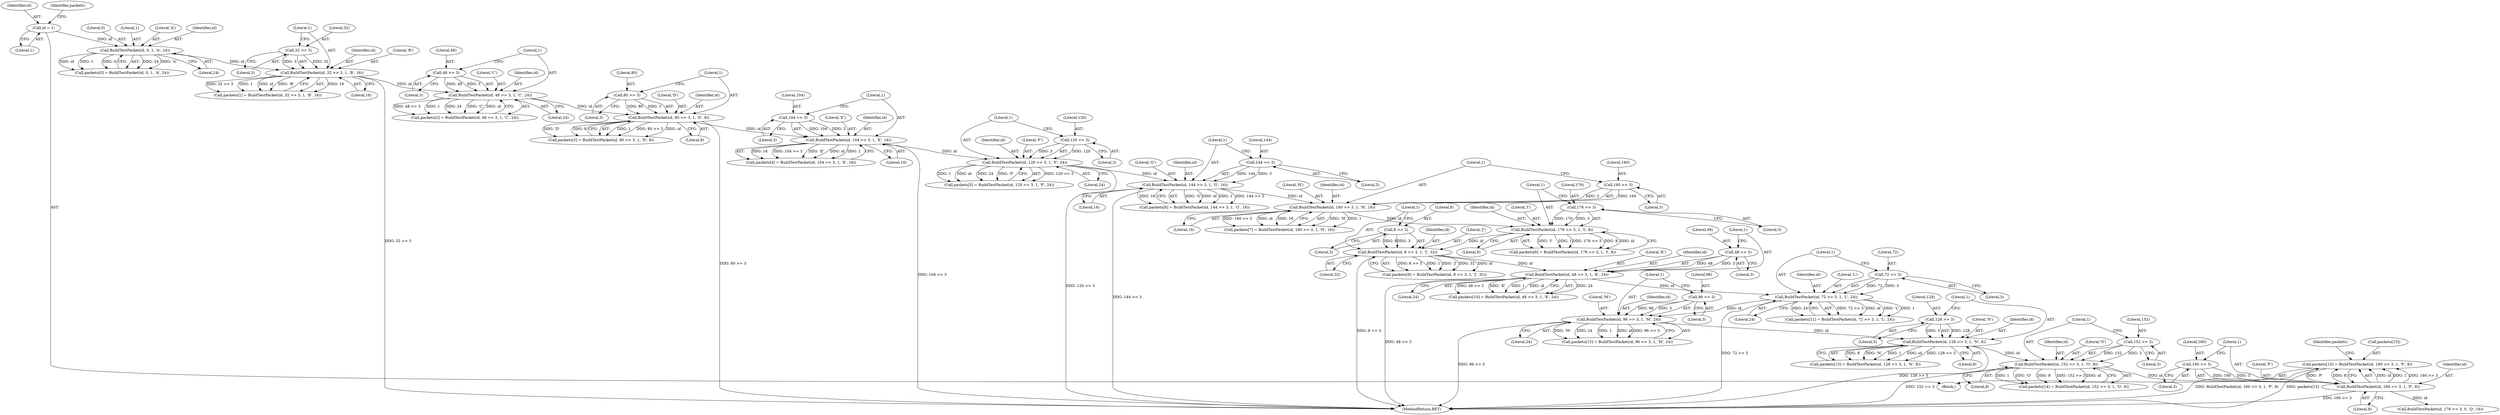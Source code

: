 digraph "0_suricata_4a04f814b15762eb446a5ead4d69d021512df6f8_1@array" {
"1000322" [label="(Call,packets[15] = BuildTestPacket(id, 160 >> 3, 1, 'P', 8))"];
"1000326" [label="(Call,BuildTestPacket(id, 160 >> 3, 1, 'P', 8))"];
"1000314" [label="(Call,BuildTestPacket(id, 152 >> 3, 1, 'O', 8))"];
"1000302" [label="(Call,BuildTestPacket(id, 128 >> 3, 1, 'N', 8))"];
"1000290" [label="(Call,BuildTestPacket(id, 96 >> 3, 1, 'M', 24))"];
"1000278" [label="(Call,BuildTestPacket(id, 72 >> 3, 1, 'L', 24))"];
"1000266" [label="(Call,BuildTestPacket(id, 48 >> 3, 1, 'K', 24))"];
"1000254" [label="(Call,BuildTestPacket(id, 8 >> 3, 1, 'J', 32))"];
"1000242" [label="(Call,BuildTestPacket(id, 176 >> 3, 1, 'I', 8))"];
"1000230" [label="(Call,BuildTestPacket(id, 160 >> 3, 1, 'H', 16))"];
"1000218" [label="(Call,BuildTestPacket(id, 144 >> 3, 1, 'G', 16))"];
"1000206" [label="(Call,BuildTestPacket(id, 120 >> 3, 1, 'F', 24))"];
"1000194" [label="(Call,BuildTestPacket(id, 104 >> 3, 1, 'E', 16))"];
"1000182" [label="(Call,BuildTestPacket(id, 80 >> 3, 1, 'D', 8))"];
"1000170" [label="(Call,BuildTestPacket(id, 48 >> 3, 1, 'C', 24))"];
"1000158" [label="(Call,BuildTestPacket(id, 32 >> 3, 1, 'B', 16))"];
"1000148" [label="(Call,BuildTestPacket(id, 0, 1, 'A', 24))"];
"1000135" [label="(Call,id = 1)"];
"1000160" [label="(Call,32 >> 3)"];
"1000172" [label="(Call,48 >> 3)"];
"1000184" [label="(Call,80 >> 3)"];
"1000196" [label="(Call,104 >> 3)"];
"1000208" [label="(Call,120 >> 3)"];
"1000220" [label="(Call,144 >> 3)"];
"1000232" [label="(Call,160 >> 3)"];
"1000244" [label="(Call,176 >> 3)"];
"1000256" [label="(Call,8 >> 3)"];
"1000268" [label="(Call,48 >> 3)"];
"1000280" [label="(Call,72 >> 3)"];
"1000292" [label="(Call,96 >> 3)"];
"1000304" [label="(Call,128 >> 3)"];
"1000316" [label="(Call,152 >> 3)"];
"1000328" [label="(Call,160 >> 3)"];
"1000249" [label="(Literal,8)"];
"1000189" [label="(Literal,8)"];
"1000326" [label="(Call,BuildTestPacket(id, 160 >> 3, 1, 'P', 8))"];
"1000274" [label="(Call,packets[11] = BuildTestPacket(id, 72 >> 3, 1, 'L', 24))"];
"1000308" [label="(Literal,'N')"];
"1000199" [label="(Literal,1)"];
"1000243" [label="(Identifier,id)"];
"1000235" [label="(Literal,1)"];
"1000197" [label="(Literal,104)"];
"1000298" [label="(Call,packets[13] = BuildTestPacket(id, 128 >> 3, 1, 'N', 8))"];
"1000295" [label="(Literal,1)"];
"1000286" [label="(Call,packets[12] = BuildTestPacket(id, 96 >> 3, 1, 'M', 24))"];
"1000127" [label="(Block,)"];
"1000293" [label="(Literal,96)"];
"1000207" [label="(Identifier,id)"];
"1000230" [label="(Call,BuildTestPacket(id, 160 >> 3, 1, 'H', 16))"];
"1000304" [label="(Call,128 >> 3)"];
"1000254" [label="(Call,BuildTestPacket(id, 8 >> 3, 1, 'J', 32))"];
"1000137" [label="(Literal,1)"];
"1000176" [label="(Literal,'C')"];
"1000187" [label="(Literal,1)"];
"1000505" [label="(MethodReturn,RET)"];
"1000175" [label="(Literal,1)"];
"1000161" [label="(Literal,32)"];
"1000158" [label="(Call,BuildTestPacket(id, 32 >> 3, 1, 'B', 16))"];
"1000336" [label="(Identifier,packets)"];
"1000218" [label="(Call,BuildTestPacket(id, 144 >> 3, 1, 'G', 16))"];
"1000271" [label="(Literal,1)"];
"1000330" [label="(Literal,3)"];
"1000154" [label="(Call,packets[1] = BuildTestPacket(id, 32 >> 3, 1, 'B', 16))"];
"1000162" [label="(Literal,3)"];
"1000314" [label="(Call,BuildTestPacket(id, 152 >> 3, 1, 'O', 8))"];
"1000309" [label="(Literal,8)"];
"1000153" [label="(Literal,24)"];
"1000188" [label="(Literal,'D')"];
"1000290" [label="(Call,BuildTestPacket(id, 96 >> 3, 1, 'M', 24))"];
"1000285" [label="(Literal,24)"];
"1000226" [label="(Call,packets[7] = BuildTestPacket(id, 160 >> 3, 1, 'H', 16))"];
"1000307" [label="(Literal,1)"];
"1000206" [label="(Call,BuildTestPacket(id, 120 >> 3, 1, 'F', 24))"];
"1000302" [label="(Call,BuildTestPacket(id, 128 >> 3, 1, 'N', 8))"];
"1000182" [label="(Call,BuildTestPacket(id, 80 >> 3, 1, 'D', 8))"];
"1000232" [label="(Call,160 >> 3)"];
"1000136" [label="(Identifier,id)"];
"1000297" [label="(Literal,24)"];
"1000144" [label="(Call,packets[0] = BuildTestPacket(id, 0, 1, 'A', 24))"];
"1000266" [label="(Call,BuildTestPacket(id, 48 >> 3, 1, 'K', 24))"];
"1000212" [label="(Literal,'F')"];
"1000174" [label="(Literal,3)"];
"1000256" [label="(Call,8 >> 3)"];
"1000236" [label="(Literal,'H')"];
"1000178" [label="(Call,packets[3] = BuildTestPacket(id, 80 >> 3, 1, 'D', 8))"];
"1000319" [label="(Literal,1)"];
"1000255" [label="(Identifier,id)"];
"1000323" [label="(Call,packets[15])"];
"1000173" [label="(Literal,48)"];
"1000322" [label="(Call,packets[15] = BuildTestPacket(id, 160 >> 3, 1, 'P', 8))"];
"1000150" [label="(Literal,0)"];
"1000200" [label="(Literal,'E')"];
"1000159" [label="(Identifier,id)"];
"1000165" [label="(Literal,16)"];
"1000246" [label="(Literal,3)"];
"1000238" [label="(Call,packets[8] = BuildTestPacket(id, 176 >> 3, 1, 'I', 8))"];
"1000224" [label="(Literal,'G')"];
"1000231" [label="(Identifier,id)"];
"1000259" [label="(Literal,1)"];
"1000172" [label="(Call,48 >> 3)"];
"1000222" [label="(Literal,3)"];
"1000280" [label="(Call,72 >> 3)"];
"1000201" [label="(Literal,16)"];
"1000234" [label="(Literal,3)"];
"1000209" [label="(Literal,120)"];
"1000329" [label="(Literal,160)"];
"1000164" [label="(Literal,'B')"];
"1000160" [label="(Call,32 >> 3)"];
"1000140" [label="(Identifier,packets)"];
"1000292" [label="(Call,96 >> 3)"];
"1000268" [label="(Call,48 >> 3)"];
"1000184" [label="(Call,80 >> 3)"];
"1000279" [label="(Identifier,id)"];
"1000244" [label="(Call,176 >> 3)"];
"1000315" [label="(Identifier,id)"];
"1000332" [label="(Literal,'P')"];
"1000237" [label="(Literal,16)"];
"1000151" [label="(Literal,1)"];
"1000221" [label="(Literal,144)"];
"1000166" [label="(Call,packets[2] = BuildTestPacket(id, 48 >> 3, 1, 'C', 24))"];
"1000270" [label="(Literal,3)"];
"1000328" [label="(Call,160 >> 3)"];
"1000190" [label="(Call,packets[4] = BuildTestPacket(id, 104 >> 3, 1, 'E', 16))"];
"1000186" [label="(Literal,3)"];
"1000208" [label="(Call,120 >> 3)"];
"1000320" [label="(Literal,'O')"];
"1000257" [label="(Literal,8)"];
"1000211" [label="(Literal,1)"];
"1000272" [label="(Literal,'K')"];
"1000294" [label="(Literal,3)"];
"1000198" [label="(Literal,3)"];
"1000310" [label="(Call,packets[14] = BuildTestPacket(id, 152 >> 3, 1, 'O', 8))"];
"1000195" [label="(Identifier,id)"];
"1000183" [label="(Identifier,id)"];
"1000210" [label="(Literal,3)"];
"1000317" [label="(Literal,152)"];
"1000214" [label="(Call,packets[6] = BuildTestPacket(id, 144 >> 3, 1, 'G', 16))"];
"1000185" [label="(Literal,80)"];
"1000177" [label="(Literal,24)"];
"1000233" [label="(Literal,160)"];
"1000296" [label="(Literal,'M')"];
"1000316" [label="(Call,152 >> 3)"];
"1000202" [label="(Call,packets[5] = BuildTestPacket(id, 120 >> 3, 1, 'F', 24))"];
"1000171" [label="(Identifier,id)"];
"1000248" [label="(Literal,'I')"];
"1000338" [label="(Call,BuildTestPacket(id, 176 >> 3, 0, 'Q', 16))"];
"1000305" [label="(Literal,128)"];
"1000327" [label="(Identifier,id)"];
"1000283" [label="(Literal,1)"];
"1000247" [label="(Literal,1)"];
"1000220" [label="(Call,144 >> 3)"];
"1000219" [label="(Identifier,id)"];
"1000267" [label="(Identifier,id)"];
"1000170" [label="(Call,BuildTestPacket(id, 48 >> 3, 1, 'C', 24))"];
"1000291" [label="(Identifier,id)"];
"1000163" [label="(Literal,1)"];
"1000223" [label="(Literal,1)"];
"1000303" [label="(Identifier,id)"];
"1000278" [label="(Call,BuildTestPacket(id, 72 >> 3, 1, 'L', 24))"];
"1000242" [label="(Call,BuildTestPacket(id, 176 >> 3, 1, 'I', 8))"];
"1000333" [label="(Literal,8)"];
"1000194" [label="(Call,BuildTestPacket(id, 104 >> 3, 1, 'E', 16))"];
"1000196" [label="(Call,104 >> 3)"];
"1000225" [label="(Literal,16)"];
"1000284" [label="(Literal,'L')"];
"1000213" [label="(Literal,24)"];
"1000258" [label="(Literal,3)"];
"1000135" [label="(Call,id = 1)"];
"1000260" [label="(Literal,'J')"];
"1000262" [label="(Call,packets[10] = BuildTestPacket(id, 48 >> 3, 1, 'K', 24))"];
"1000152" [label="(Literal,'A')"];
"1000318" [label="(Literal,3)"];
"1000281" [label="(Literal,72)"];
"1000306" [label="(Literal,3)"];
"1000269" [label="(Literal,48)"];
"1000282" [label="(Literal,3)"];
"1000149" [label="(Identifier,id)"];
"1000273" [label="(Literal,24)"];
"1000261" [label="(Literal,32)"];
"1000321" [label="(Literal,8)"];
"1000245" [label="(Literal,176)"];
"1000250" [label="(Call,packets[9] = BuildTestPacket(id, 8 >> 3, 1, 'J', 32))"];
"1000148" [label="(Call,BuildTestPacket(id, 0, 1, 'A', 24))"];
"1000331" [label="(Literal,1)"];
"1000322" -> "1000127"  [label="AST: "];
"1000322" -> "1000326"  [label="CFG: "];
"1000323" -> "1000322"  [label="AST: "];
"1000326" -> "1000322"  [label="AST: "];
"1000336" -> "1000322"  [label="CFG: "];
"1000322" -> "1000505"  [label="DDG: BuildTestPacket(id, 160 >> 3, 1, 'P', 8)"];
"1000322" -> "1000505"  [label="DDG: packets[15]"];
"1000326" -> "1000322"  [label="DDG: id"];
"1000326" -> "1000322"  [label="DDG: 1"];
"1000326" -> "1000322"  [label="DDG: 160 >> 3"];
"1000326" -> "1000322"  [label="DDG: 'P'"];
"1000326" -> "1000322"  [label="DDG: 8"];
"1000326" -> "1000333"  [label="CFG: "];
"1000327" -> "1000326"  [label="AST: "];
"1000328" -> "1000326"  [label="AST: "];
"1000331" -> "1000326"  [label="AST: "];
"1000332" -> "1000326"  [label="AST: "];
"1000333" -> "1000326"  [label="AST: "];
"1000326" -> "1000505"  [label="DDG: 160 >> 3"];
"1000314" -> "1000326"  [label="DDG: id"];
"1000328" -> "1000326"  [label="DDG: 160"];
"1000328" -> "1000326"  [label="DDG: 3"];
"1000326" -> "1000338"  [label="DDG: id"];
"1000314" -> "1000310"  [label="AST: "];
"1000314" -> "1000321"  [label="CFG: "];
"1000315" -> "1000314"  [label="AST: "];
"1000316" -> "1000314"  [label="AST: "];
"1000319" -> "1000314"  [label="AST: "];
"1000320" -> "1000314"  [label="AST: "];
"1000321" -> "1000314"  [label="AST: "];
"1000310" -> "1000314"  [label="CFG: "];
"1000314" -> "1000505"  [label="DDG: 152 >> 3"];
"1000314" -> "1000310"  [label="DDG: 1"];
"1000314" -> "1000310"  [label="DDG: 'O'"];
"1000314" -> "1000310"  [label="DDG: 8"];
"1000314" -> "1000310"  [label="DDG: 152 >> 3"];
"1000314" -> "1000310"  [label="DDG: id"];
"1000302" -> "1000314"  [label="DDG: id"];
"1000316" -> "1000314"  [label="DDG: 152"];
"1000316" -> "1000314"  [label="DDG: 3"];
"1000302" -> "1000298"  [label="AST: "];
"1000302" -> "1000309"  [label="CFG: "];
"1000303" -> "1000302"  [label="AST: "];
"1000304" -> "1000302"  [label="AST: "];
"1000307" -> "1000302"  [label="AST: "];
"1000308" -> "1000302"  [label="AST: "];
"1000309" -> "1000302"  [label="AST: "];
"1000298" -> "1000302"  [label="CFG: "];
"1000302" -> "1000505"  [label="DDG: 128 >> 3"];
"1000302" -> "1000298"  [label="DDG: 8"];
"1000302" -> "1000298"  [label="DDG: 'N'"];
"1000302" -> "1000298"  [label="DDG: 1"];
"1000302" -> "1000298"  [label="DDG: id"];
"1000302" -> "1000298"  [label="DDG: 128 >> 3"];
"1000290" -> "1000302"  [label="DDG: id"];
"1000304" -> "1000302"  [label="DDG: 128"];
"1000304" -> "1000302"  [label="DDG: 3"];
"1000290" -> "1000286"  [label="AST: "];
"1000290" -> "1000297"  [label="CFG: "];
"1000291" -> "1000290"  [label="AST: "];
"1000292" -> "1000290"  [label="AST: "];
"1000295" -> "1000290"  [label="AST: "];
"1000296" -> "1000290"  [label="AST: "];
"1000297" -> "1000290"  [label="AST: "];
"1000286" -> "1000290"  [label="CFG: "];
"1000290" -> "1000505"  [label="DDG: 96 >> 3"];
"1000290" -> "1000286"  [label="DDG: 'M'"];
"1000290" -> "1000286"  [label="DDG: 24"];
"1000290" -> "1000286"  [label="DDG: 1"];
"1000290" -> "1000286"  [label="DDG: id"];
"1000290" -> "1000286"  [label="DDG: 96 >> 3"];
"1000278" -> "1000290"  [label="DDG: id"];
"1000292" -> "1000290"  [label="DDG: 96"];
"1000292" -> "1000290"  [label="DDG: 3"];
"1000278" -> "1000274"  [label="AST: "];
"1000278" -> "1000285"  [label="CFG: "];
"1000279" -> "1000278"  [label="AST: "];
"1000280" -> "1000278"  [label="AST: "];
"1000283" -> "1000278"  [label="AST: "];
"1000284" -> "1000278"  [label="AST: "];
"1000285" -> "1000278"  [label="AST: "];
"1000274" -> "1000278"  [label="CFG: "];
"1000278" -> "1000505"  [label="DDG: 72 >> 3"];
"1000278" -> "1000274"  [label="DDG: 72 >> 3"];
"1000278" -> "1000274"  [label="DDG: id"];
"1000278" -> "1000274"  [label="DDG: 'L'"];
"1000278" -> "1000274"  [label="DDG: 1"];
"1000278" -> "1000274"  [label="DDG: 24"];
"1000266" -> "1000278"  [label="DDG: id"];
"1000280" -> "1000278"  [label="DDG: 72"];
"1000280" -> "1000278"  [label="DDG: 3"];
"1000266" -> "1000262"  [label="AST: "];
"1000266" -> "1000273"  [label="CFG: "];
"1000267" -> "1000266"  [label="AST: "];
"1000268" -> "1000266"  [label="AST: "];
"1000271" -> "1000266"  [label="AST: "];
"1000272" -> "1000266"  [label="AST: "];
"1000273" -> "1000266"  [label="AST: "];
"1000262" -> "1000266"  [label="CFG: "];
"1000266" -> "1000505"  [label="DDG: 48 >> 3"];
"1000266" -> "1000262"  [label="DDG: 24"];
"1000266" -> "1000262"  [label="DDG: 48 >> 3"];
"1000266" -> "1000262"  [label="DDG: 'K'"];
"1000266" -> "1000262"  [label="DDG: 1"];
"1000266" -> "1000262"  [label="DDG: id"];
"1000254" -> "1000266"  [label="DDG: id"];
"1000268" -> "1000266"  [label="DDG: 48"];
"1000268" -> "1000266"  [label="DDG: 3"];
"1000254" -> "1000250"  [label="AST: "];
"1000254" -> "1000261"  [label="CFG: "];
"1000255" -> "1000254"  [label="AST: "];
"1000256" -> "1000254"  [label="AST: "];
"1000259" -> "1000254"  [label="AST: "];
"1000260" -> "1000254"  [label="AST: "];
"1000261" -> "1000254"  [label="AST: "];
"1000250" -> "1000254"  [label="CFG: "];
"1000254" -> "1000505"  [label="DDG: 8 >> 3"];
"1000254" -> "1000250"  [label="DDG: 8 >> 3"];
"1000254" -> "1000250"  [label="DDG: 1"];
"1000254" -> "1000250"  [label="DDG: 'J'"];
"1000254" -> "1000250"  [label="DDG: 32"];
"1000254" -> "1000250"  [label="DDG: id"];
"1000242" -> "1000254"  [label="DDG: id"];
"1000256" -> "1000254"  [label="DDG: 8"];
"1000256" -> "1000254"  [label="DDG: 3"];
"1000242" -> "1000238"  [label="AST: "];
"1000242" -> "1000249"  [label="CFG: "];
"1000243" -> "1000242"  [label="AST: "];
"1000244" -> "1000242"  [label="AST: "];
"1000247" -> "1000242"  [label="AST: "];
"1000248" -> "1000242"  [label="AST: "];
"1000249" -> "1000242"  [label="AST: "];
"1000238" -> "1000242"  [label="CFG: "];
"1000242" -> "1000238"  [label="DDG: 'I'"];
"1000242" -> "1000238"  [label="DDG: 1"];
"1000242" -> "1000238"  [label="DDG: 176 >> 3"];
"1000242" -> "1000238"  [label="DDG: 8"];
"1000242" -> "1000238"  [label="DDG: id"];
"1000230" -> "1000242"  [label="DDG: id"];
"1000244" -> "1000242"  [label="DDG: 176"];
"1000244" -> "1000242"  [label="DDG: 3"];
"1000230" -> "1000226"  [label="AST: "];
"1000230" -> "1000237"  [label="CFG: "];
"1000231" -> "1000230"  [label="AST: "];
"1000232" -> "1000230"  [label="AST: "];
"1000235" -> "1000230"  [label="AST: "];
"1000236" -> "1000230"  [label="AST: "];
"1000237" -> "1000230"  [label="AST: "];
"1000226" -> "1000230"  [label="CFG: "];
"1000230" -> "1000226"  [label="DDG: 'H'"];
"1000230" -> "1000226"  [label="DDG: 1"];
"1000230" -> "1000226"  [label="DDG: 160 >> 3"];
"1000230" -> "1000226"  [label="DDG: id"];
"1000230" -> "1000226"  [label="DDG: 16"];
"1000218" -> "1000230"  [label="DDG: id"];
"1000232" -> "1000230"  [label="DDG: 160"];
"1000232" -> "1000230"  [label="DDG: 3"];
"1000218" -> "1000214"  [label="AST: "];
"1000218" -> "1000225"  [label="CFG: "];
"1000219" -> "1000218"  [label="AST: "];
"1000220" -> "1000218"  [label="AST: "];
"1000223" -> "1000218"  [label="AST: "];
"1000224" -> "1000218"  [label="AST: "];
"1000225" -> "1000218"  [label="AST: "];
"1000214" -> "1000218"  [label="CFG: "];
"1000218" -> "1000505"  [label="DDG: 144 >> 3"];
"1000218" -> "1000214"  [label="DDG: 'G'"];
"1000218" -> "1000214"  [label="DDG: id"];
"1000218" -> "1000214"  [label="DDG: 1"];
"1000218" -> "1000214"  [label="DDG: 144 >> 3"];
"1000218" -> "1000214"  [label="DDG: 16"];
"1000206" -> "1000218"  [label="DDG: id"];
"1000220" -> "1000218"  [label="DDG: 144"];
"1000220" -> "1000218"  [label="DDG: 3"];
"1000206" -> "1000202"  [label="AST: "];
"1000206" -> "1000213"  [label="CFG: "];
"1000207" -> "1000206"  [label="AST: "];
"1000208" -> "1000206"  [label="AST: "];
"1000211" -> "1000206"  [label="AST: "];
"1000212" -> "1000206"  [label="AST: "];
"1000213" -> "1000206"  [label="AST: "];
"1000202" -> "1000206"  [label="CFG: "];
"1000206" -> "1000505"  [label="DDG: 120 >> 3"];
"1000206" -> "1000202"  [label="DDG: 120 >> 3"];
"1000206" -> "1000202"  [label="DDG: 1"];
"1000206" -> "1000202"  [label="DDG: id"];
"1000206" -> "1000202"  [label="DDG: 24"];
"1000206" -> "1000202"  [label="DDG: 'F'"];
"1000194" -> "1000206"  [label="DDG: id"];
"1000208" -> "1000206"  [label="DDG: 120"];
"1000208" -> "1000206"  [label="DDG: 3"];
"1000194" -> "1000190"  [label="AST: "];
"1000194" -> "1000201"  [label="CFG: "];
"1000195" -> "1000194"  [label="AST: "];
"1000196" -> "1000194"  [label="AST: "];
"1000199" -> "1000194"  [label="AST: "];
"1000200" -> "1000194"  [label="AST: "];
"1000201" -> "1000194"  [label="AST: "];
"1000190" -> "1000194"  [label="CFG: "];
"1000194" -> "1000505"  [label="DDG: 104 >> 3"];
"1000194" -> "1000190"  [label="DDG: 16"];
"1000194" -> "1000190"  [label="DDG: 104 >> 3"];
"1000194" -> "1000190"  [label="DDG: 'E'"];
"1000194" -> "1000190"  [label="DDG: id"];
"1000194" -> "1000190"  [label="DDG: 1"];
"1000182" -> "1000194"  [label="DDG: id"];
"1000196" -> "1000194"  [label="DDG: 104"];
"1000196" -> "1000194"  [label="DDG: 3"];
"1000182" -> "1000178"  [label="AST: "];
"1000182" -> "1000189"  [label="CFG: "];
"1000183" -> "1000182"  [label="AST: "];
"1000184" -> "1000182"  [label="AST: "];
"1000187" -> "1000182"  [label="AST: "];
"1000188" -> "1000182"  [label="AST: "];
"1000189" -> "1000182"  [label="AST: "];
"1000178" -> "1000182"  [label="CFG: "];
"1000182" -> "1000505"  [label="DDG: 80 >> 3"];
"1000182" -> "1000178"  [label="DDG: 1"];
"1000182" -> "1000178"  [label="DDG: 80 >> 3"];
"1000182" -> "1000178"  [label="DDG: id"];
"1000182" -> "1000178"  [label="DDG: 'D'"];
"1000182" -> "1000178"  [label="DDG: 8"];
"1000170" -> "1000182"  [label="DDG: id"];
"1000184" -> "1000182"  [label="DDG: 80"];
"1000184" -> "1000182"  [label="DDG: 3"];
"1000170" -> "1000166"  [label="AST: "];
"1000170" -> "1000177"  [label="CFG: "];
"1000171" -> "1000170"  [label="AST: "];
"1000172" -> "1000170"  [label="AST: "];
"1000175" -> "1000170"  [label="AST: "];
"1000176" -> "1000170"  [label="AST: "];
"1000177" -> "1000170"  [label="AST: "];
"1000166" -> "1000170"  [label="CFG: "];
"1000170" -> "1000166"  [label="DDG: 48 >> 3"];
"1000170" -> "1000166"  [label="DDG: 1"];
"1000170" -> "1000166"  [label="DDG: 24"];
"1000170" -> "1000166"  [label="DDG: 'C'"];
"1000170" -> "1000166"  [label="DDG: id"];
"1000158" -> "1000170"  [label="DDG: id"];
"1000172" -> "1000170"  [label="DDG: 48"];
"1000172" -> "1000170"  [label="DDG: 3"];
"1000158" -> "1000154"  [label="AST: "];
"1000158" -> "1000165"  [label="CFG: "];
"1000159" -> "1000158"  [label="AST: "];
"1000160" -> "1000158"  [label="AST: "];
"1000163" -> "1000158"  [label="AST: "];
"1000164" -> "1000158"  [label="AST: "];
"1000165" -> "1000158"  [label="AST: "];
"1000154" -> "1000158"  [label="CFG: "];
"1000158" -> "1000505"  [label="DDG: 32 >> 3"];
"1000158" -> "1000154"  [label="DDG: 16"];
"1000158" -> "1000154"  [label="DDG: 32 >> 3"];
"1000158" -> "1000154"  [label="DDG: 1"];
"1000158" -> "1000154"  [label="DDG: id"];
"1000158" -> "1000154"  [label="DDG: 'B'"];
"1000148" -> "1000158"  [label="DDG: id"];
"1000160" -> "1000158"  [label="DDG: 32"];
"1000160" -> "1000158"  [label="DDG: 3"];
"1000148" -> "1000144"  [label="AST: "];
"1000148" -> "1000153"  [label="CFG: "];
"1000149" -> "1000148"  [label="AST: "];
"1000150" -> "1000148"  [label="AST: "];
"1000151" -> "1000148"  [label="AST: "];
"1000152" -> "1000148"  [label="AST: "];
"1000153" -> "1000148"  [label="AST: "];
"1000144" -> "1000148"  [label="CFG: "];
"1000148" -> "1000144"  [label="DDG: 24"];
"1000148" -> "1000144"  [label="DDG: 'A'"];
"1000148" -> "1000144"  [label="DDG: id"];
"1000148" -> "1000144"  [label="DDG: 1"];
"1000148" -> "1000144"  [label="DDG: 0"];
"1000135" -> "1000148"  [label="DDG: id"];
"1000135" -> "1000127"  [label="AST: "];
"1000135" -> "1000137"  [label="CFG: "];
"1000136" -> "1000135"  [label="AST: "];
"1000137" -> "1000135"  [label="AST: "];
"1000140" -> "1000135"  [label="CFG: "];
"1000160" -> "1000162"  [label="CFG: "];
"1000161" -> "1000160"  [label="AST: "];
"1000162" -> "1000160"  [label="AST: "];
"1000163" -> "1000160"  [label="CFG: "];
"1000172" -> "1000174"  [label="CFG: "];
"1000173" -> "1000172"  [label="AST: "];
"1000174" -> "1000172"  [label="AST: "];
"1000175" -> "1000172"  [label="CFG: "];
"1000184" -> "1000186"  [label="CFG: "];
"1000185" -> "1000184"  [label="AST: "];
"1000186" -> "1000184"  [label="AST: "];
"1000187" -> "1000184"  [label="CFG: "];
"1000196" -> "1000198"  [label="CFG: "];
"1000197" -> "1000196"  [label="AST: "];
"1000198" -> "1000196"  [label="AST: "];
"1000199" -> "1000196"  [label="CFG: "];
"1000208" -> "1000210"  [label="CFG: "];
"1000209" -> "1000208"  [label="AST: "];
"1000210" -> "1000208"  [label="AST: "];
"1000211" -> "1000208"  [label="CFG: "];
"1000220" -> "1000222"  [label="CFG: "];
"1000221" -> "1000220"  [label="AST: "];
"1000222" -> "1000220"  [label="AST: "];
"1000223" -> "1000220"  [label="CFG: "];
"1000232" -> "1000234"  [label="CFG: "];
"1000233" -> "1000232"  [label="AST: "];
"1000234" -> "1000232"  [label="AST: "];
"1000235" -> "1000232"  [label="CFG: "];
"1000244" -> "1000246"  [label="CFG: "];
"1000245" -> "1000244"  [label="AST: "];
"1000246" -> "1000244"  [label="AST: "];
"1000247" -> "1000244"  [label="CFG: "];
"1000256" -> "1000258"  [label="CFG: "];
"1000257" -> "1000256"  [label="AST: "];
"1000258" -> "1000256"  [label="AST: "];
"1000259" -> "1000256"  [label="CFG: "];
"1000268" -> "1000270"  [label="CFG: "];
"1000269" -> "1000268"  [label="AST: "];
"1000270" -> "1000268"  [label="AST: "];
"1000271" -> "1000268"  [label="CFG: "];
"1000280" -> "1000282"  [label="CFG: "];
"1000281" -> "1000280"  [label="AST: "];
"1000282" -> "1000280"  [label="AST: "];
"1000283" -> "1000280"  [label="CFG: "];
"1000292" -> "1000294"  [label="CFG: "];
"1000293" -> "1000292"  [label="AST: "];
"1000294" -> "1000292"  [label="AST: "];
"1000295" -> "1000292"  [label="CFG: "];
"1000304" -> "1000306"  [label="CFG: "];
"1000305" -> "1000304"  [label="AST: "];
"1000306" -> "1000304"  [label="AST: "];
"1000307" -> "1000304"  [label="CFG: "];
"1000316" -> "1000318"  [label="CFG: "];
"1000317" -> "1000316"  [label="AST: "];
"1000318" -> "1000316"  [label="AST: "];
"1000319" -> "1000316"  [label="CFG: "];
"1000328" -> "1000330"  [label="CFG: "];
"1000329" -> "1000328"  [label="AST: "];
"1000330" -> "1000328"  [label="AST: "];
"1000331" -> "1000328"  [label="CFG: "];
}
